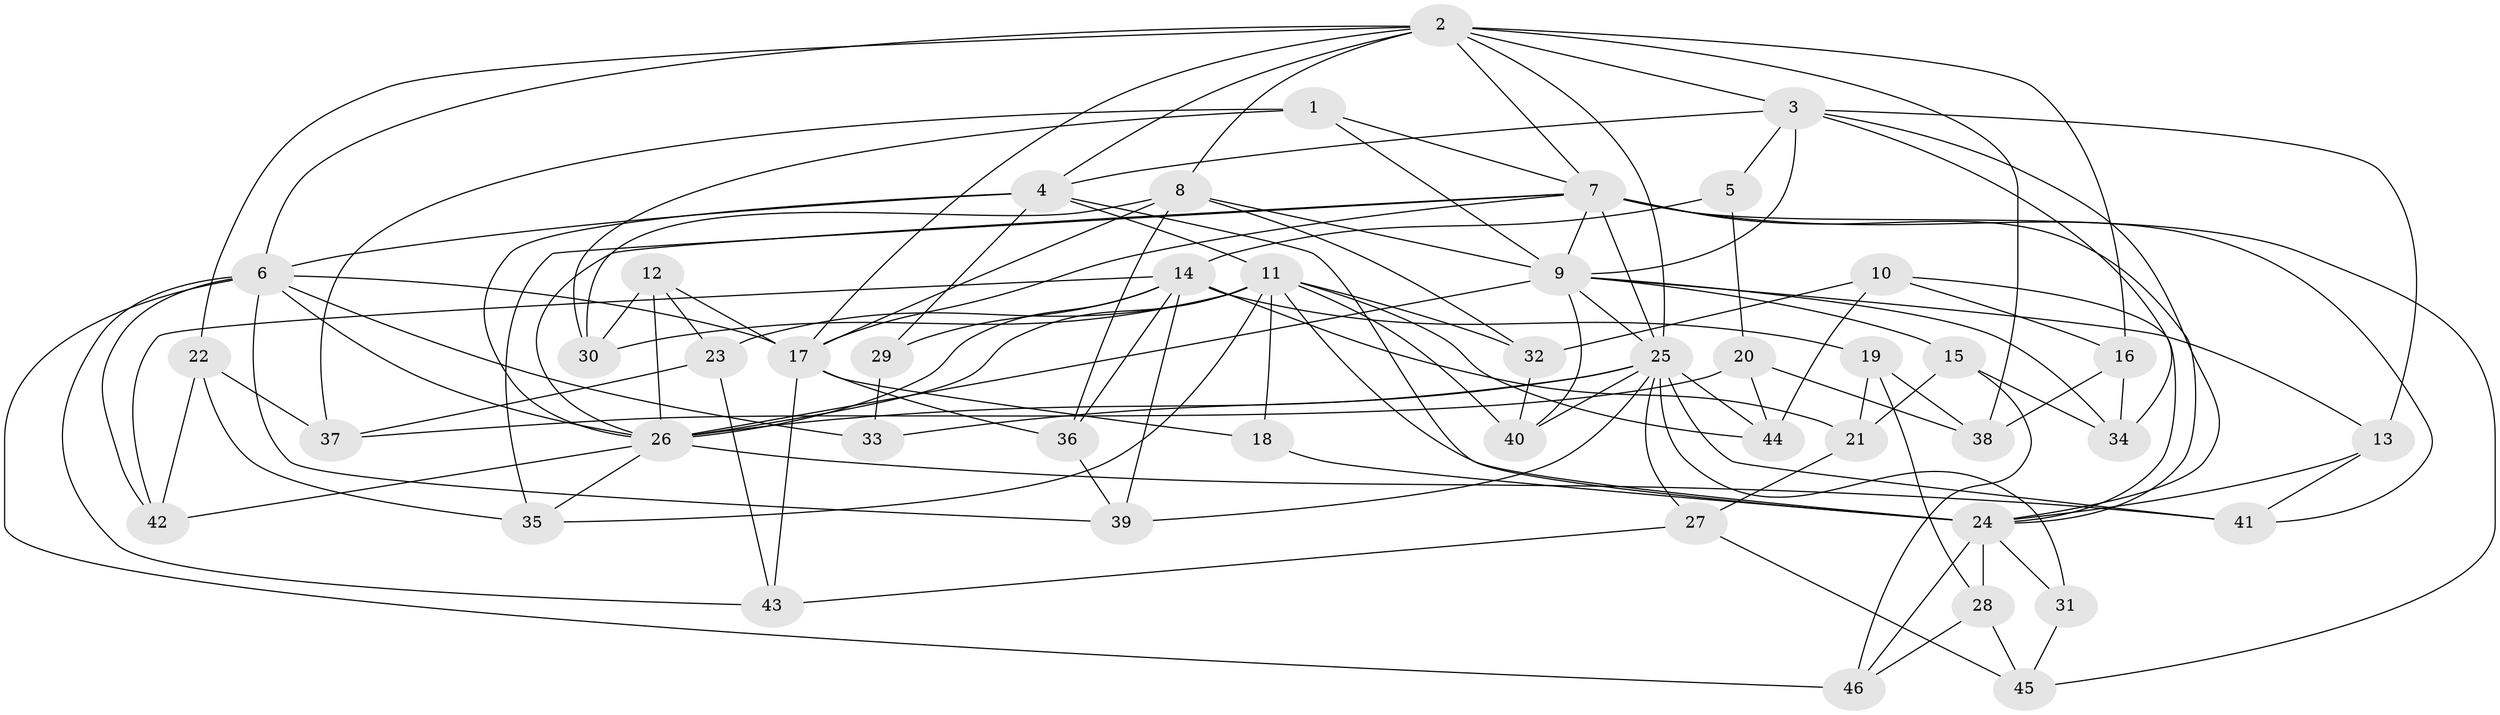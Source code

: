 // original degree distribution, {4: 1.0}
// Generated by graph-tools (version 1.1) at 2025/38/03/09/25 02:38:02]
// undirected, 46 vertices, 122 edges
graph export_dot {
graph [start="1"]
  node [color=gray90,style=filled];
  1;
  2;
  3;
  4;
  5;
  6;
  7;
  8;
  9;
  10;
  11;
  12;
  13;
  14;
  15;
  16;
  17;
  18;
  19;
  20;
  21;
  22;
  23;
  24;
  25;
  26;
  27;
  28;
  29;
  30;
  31;
  32;
  33;
  34;
  35;
  36;
  37;
  38;
  39;
  40;
  41;
  42;
  43;
  44;
  45;
  46;
  1 -- 7 [weight=1.0];
  1 -- 9 [weight=1.0];
  1 -- 30 [weight=1.0];
  1 -- 37 [weight=1.0];
  2 -- 3 [weight=1.0];
  2 -- 4 [weight=1.0];
  2 -- 6 [weight=1.0];
  2 -- 7 [weight=1.0];
  2 -- 8 [weight=1.0];
  2 -- 16 [weight=1.0];
  2 -- 17 [weight=1.0];
  2 -- 22 [weight=1.0];
  2 -- 25 [weight=1.0];
  2 -- 38 [weight=1.0];
  3 -- 4 [weight=1.0];
  3 -- 5 [weight=1.0];
  3 -- 9 [weight=2.0];
  3 -- 13 [weight=1.0];
  3 -- 24 [weight=1.0];
  3 -- 34 [weight=1.0];
  4 -- 6 [weight=1.0];
  4 -- 11 [weight=1.0];
  4 -- 24 [weight=1.0];
  4 -- 26 [weight=1.0];
  4 -- 29 [weight=2.0];
  5 -- 14 [weight=2.0];
  5 -- 20 [weight=1.0];
  6 -- 17 [weight=3.0];
  6 -- 26 [weight=1.0];
  6 -- 33 [weight=2.0];
  6 -- 39 [weight=1.0];
  6 -- 42 [weight=1.0];
  6 -- 43 [weight=1.0];
  6 -- 46 [weight=1.0];
  7 -- 9 [weight=1.0];
  7 -- 17 [weight=1.0];
  7 -- 24 [weight=3.0];
  7 -- 25 [weight=1.0];
  7 -- 26 [weight=1.0];
  7 -- 35 [weight=1.0];
  7 -- 41 [weight=1.0];
  7 -- 45 [weight=1.0];
  8 -- 9 [weight=2.0];
  8 -- 17 [weight=2.0];
  8 -- 30 [weight=1.0];
  8 -- 32 [weight=1.0];
  8 -- 36 [weight=1.0];
  9 -- 13 [weight=1.0];
  9 -- 15 [weight=1.0];
  9 -- 25 [weight=1.0];
  9 -- 26 [weight=1.0];
  9 -- 34 [weight=1.0];
  9 -- 40 [weight=1.0];
  10 -- 16 [weight=1.0];
  10 -- 24 [weight=1.0];
  10 -- 32 [weight=1.0];
  10 -- 44 [weight=1.0];
  11 -- 18 [weight=1.0];
  11 -- 23 [weight=1.0];
  11 -- 24 [weight=1.0];
  11 -- 26 [weight=1.0];
  11 -- 30 [weight=1.0];
  11 -- 32 [weight=1.0];
  11 -- 35 [weight=1.0];
  11 -- 40 [weight=1.0];
  11 -- 44 [weight=1.0];
  12 -- 17 [weight=1.0];
  12 -- 23 [weight=1.0];
  12 -- 26 [weight=1.0];
  12 -- 30 [weight=1.0];
  13 -- 24 [weight=1.0];
  13 -- 41 [weight=1.0];
  14 -- 19 [weight=1.0];
  14 -- 21 [weight=1.0];
  14 -- 26 [weight=2.0];
  14 -- 29 [weight=1.0];
  14 -- 36 [weight=1.0];
  14 -- 39 [weight=1.0];
  14 -- 42 [weight=1.0];
  15 -- 21 [weight=1.0];
  15 -- 34 [weight=1.0];
  15 -- 46 [weight=1.0];
  16 -- 34 [weight=1.0];
  16 -- 38 [weight=1.0];
  17 -- 18 [weight=2.0];
  17 -- 36 [weight=1.0];
  17 -- 43 [weight=1.0];
  18 -- 24 [weight=1.0];
  19 -- 21 [weight=1.0];
  19 -- 28 [weight=1.0];
  19 -- 38 [weight=1.0];
  20 -- 37 [weight=1.0];
  20 -- 38 [weight=1.0];
  20 -- 44 [weight=1.0];
  21 -- 27 [weight=1.0];
  22 -- 35 [weight=1.0];
  22 -- 37 [weight=1.0];
  22 -- 42 [weight=1.0];
  23 -- 37 [weight=1.0];
  23 -- 43 [weight=1.0];
  24 -- 28 [weight=1.0];
  24 -- 31 [weight=1.0];
  24 -- 46 [weight=1.0];
  25 -- 26 [weight=1.0];
  25 -- 27 [weight=1.0];
  25 -- 31 [weight=2.0];
  25 -- 33 [weight=1.0];
  25 -- 39 [weight=1.0];
  25 -- 40 [weight=1.0];
  25 -- 41 [weight=1.0];
  25 -- 44 [weight=1.0];
  26 -- 35 [weight=1.0];
  26 -- 41 [weight=1.0];
  26 -- 42 [weight=1.0];
  27 -- 43 [weight=1.0];
  27 -- 45 [weight=1.0];
  28 -- 45 [weight=1.0];
  28 -- 46 [weight=1.0];
  29 -- 33 [weight=1.0];
  31 -- 45 [weight=1.0];
  32 -- 40 [weight=1.0];
  36 -- 39 [weight=1.0];
}
